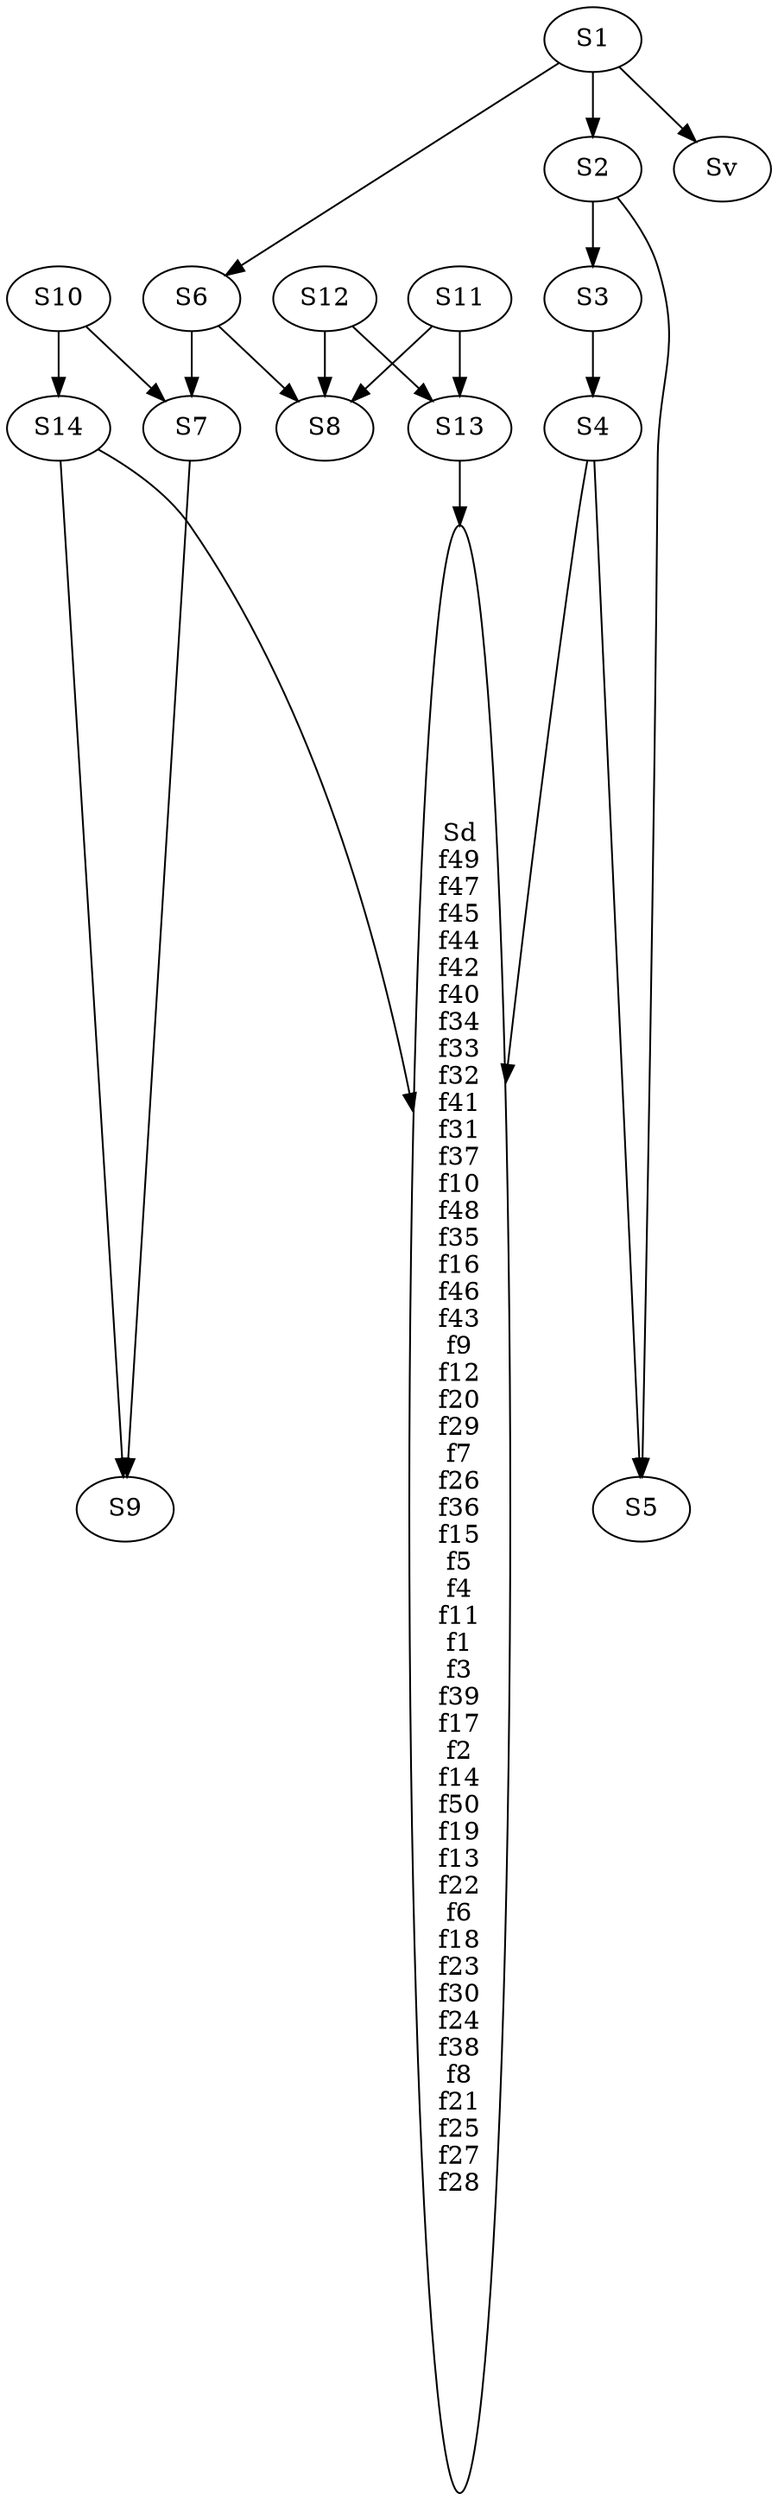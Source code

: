 digraph Fourmiliere {
  S14 [label="S14"];
  S14 -> S9;
  S14 -> Sd;
  Sd [label="Sd\nf49\nf47\nf45\nf44\nf42\nf40\nf34\nf33\nf32\nf41\nf31\nf37\nf10\nf48\nf35\nf16\nf46\nf43\nf9\nf12\nf20\nf29\nf7\nf26\nf36\nf15\nf5\nf4\nf11\nf1\nf3\nf39\nf17\nf2\nf14\nf50\nf19\nf13\nf22\nf6\nf18\nf23\nf30\nf24\nf38\nf8\nf21\nf25\nf27\nf28"];
  S13 [label="S13"];
  S13 -> Sd;
  S6 [label="S6"];
  S6 -> S7;
  S6 -> S8;
  S2 [label="S2"];
  S2 -> S3;
  S2 -> S5;
  S1 [label="S1"];
  S1 -> S2;
  S1 -> Sv;
  S1 -> S6;
  S7 [label="S7"];
  S7 -> S9;
  S3 [label="S3"];
  S3 -> S4;
  S4 [label="S4"];
  S4 -> Sd;
  S4 -> S5;
  S5 [label="S5"];
  Sv [label="Sv"];
  S12 [label="S12"];
  S12 -> S8;
  S12 -> S13;
  S9 [label="S9"];
  S8 [label="S8"];
  S10 [label="S10"];
  S10 -> S7;
  S10 -> S14;
  S11 [label="S11"];
  S11 -> S8;
  S11 -> S13;
}

